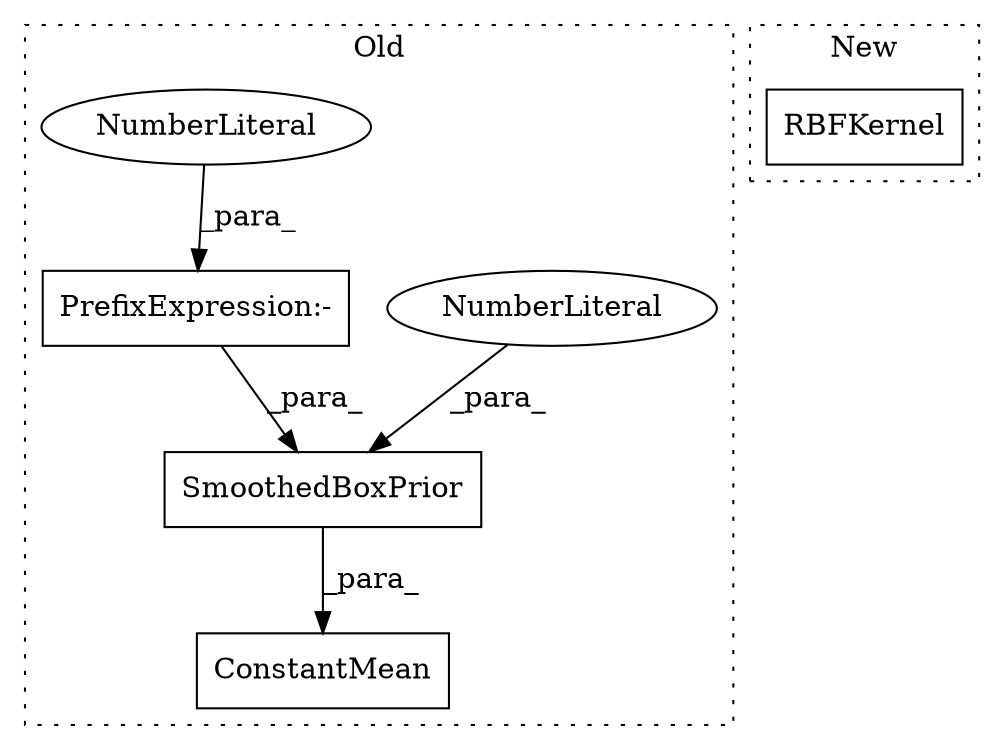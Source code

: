 digraph G {
subgraph cluster0 {
1 [label="ConstantMean" a="32" s="1060,1105" l="13,1" shape="box"];
3 [label="SmoothedBoxPrior" a="32" s="1073,1104" l="17,1" shape="box"];
4 [label="NumberLiteral" a="34" s="1098" l="6" shape="ellipse"];
5 [label="PrefixExpression:-" a="38" s="1090" l="1" shape="box"];
6 [label="NumberLiteral" a="34" s="1091" l="6" shape="ellipse"];
label = "Old";
style="dotted";
}
subgraph cluster1 {
2 [label="RBFKernel" a="32" s="1482" l="11" shape="box"];
label = "New";
style="dotted";
}
3 -> 1 [label="_para_"];
4 -> 3 [label="_para_"];
5 -> 3 [label="_para_"];
6 -> 5 [label="_para_"];
}